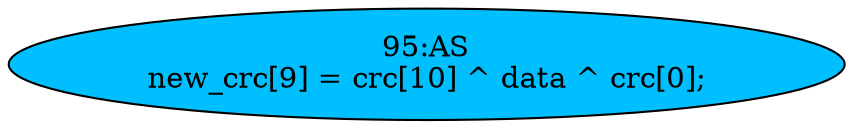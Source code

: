 strict digraph "" {
	node [label="\N"];
	"95:AS"	 [ast="<pyverilog.vparser.ast.Assign object at 0x7f1e241dfbd0>",
		def_var="['new_crc']",
		fillcolor=deepskyblue,
		label="95:AS
new_crc[9] = crc[10] ^ data ^ crc[0];",
		statements="[]",
		style=filled,
		typ=Assign,
		use_var="['crc', 'data', 'crc']"];
}
